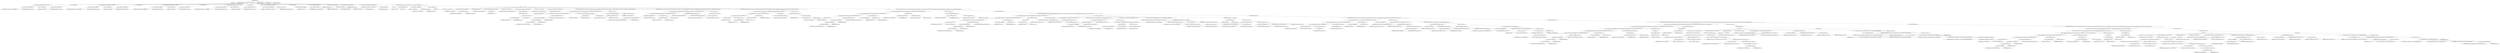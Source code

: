 digraph "&lt;init&gt;" {  
"222" [label = <(METHOD,&lt;init&gt;)<SUB>163</SUB>> ]
"8" [label = <(PARAM,this)<SUB>163</SUB>> ]
"223" [label = <(PARAM,final Class bean)<SUB>163</SUB>> ]
"224" [label = <(BLOCK,&lt;empty&gt;,&lt;empty&gt;)<SUB>163</SUB>> ]
"225" [label = <(&lt;operator&gt;.assignment,Hashtable attributeTypes = new Hashtable())<SUB>83</SUB>> ]
"226" [label = <(&lt;operator&gt;.fieldAccess,this.attributeTypes)<SUB>83</SUB>> ]
"227" [label = <(IDENTIFIER,this,Hashtable attributeTypes = new Hashtable())<SUB>83</SUB>> ]
"228" [label = <(FIELD_IDENTIFIER,attributeTypes,attributeTypes)<SUB>83</SUB>> ]
"229" [label = <(&lt;operator&gt;.alloc,new Hashtable())<SUB>83</SUB>> ]
"230" [label = <(&lt;init&gt;,new Hashtable())<SUB>83</SUB>> ]
"231" [label = <(&lt;operator&gt;.fieldAccess,this.attributeTypes)<SUB>83</SUB>> ]
"232" [label = <(IDENTIFIER,this,new Hashtable())<SUB>83</SUB>> ]
"233" [label = <(FIELD_IDENTIFIER,attributeTypes,attributeTypes)<SUB>83</SUB>> ]
"234" [label = <(&lt;operator&gt;.assignment,Hashtable attributeSetters = new Hashtable())<SUB>89</SUB>> ]
"235" [label = <(&lt;operator&gt;.fieldAccess,this.attributeSetters)<SUB>89</SUB>> ]
"236" [label = <(IDENTIFIER,this,Hashtable attributeSetters = new Hashtable())<SUB>89</SUB>> ]
"237" [label = <(FIELD_IDENTIFIER,attributeSetters,attributeSetters)<SUB>89</SUB>> ]
"238" [label = <(&lt;operator&gt;.alloc,new Hashtable())<SUB>89</SUB>> ]
"239" [label = <(&lt;init&gt;,new Hashtable())<SUB>89</SUB>> ]
"240" [label = <(&lt;operator&gt;.fieldAccess,this.attributeSetters)<SUB>89</SUB>> ]
"241" [label = <(IDENTIFIER,this,new Hashtable())<SUB>89</SUB>> ]
"242" [label = <(FIELD_IDENTIFIER,attributeSetters,attributeSetters)<SUB>89</SUB>> ]
"243" [label = <(&lt;operator&gt;.assignment,Hashtable nestedTypes = new Hashtable())<SUB>95</SUB>> ]
"244" [label = <(&lt;operator&gt;.fieldAccess,this.nestedTypes)<SUB>95</SUB>> ]
"245" [label = <(IDENTIFIER,this,Hashtable nestedTypes = new Hashtable())<SUB>95</SUB>> ]
"246" [label = <(FIELD_IDENTIFIER,nestedTypes,nestedTypes)<SUB>95</SUB>> ]
"247" [label = <(&lt;operator&gt;.alloc,new Hashtable())<SUB>95</SUB>> ]
"248" [label = <(&lt;init&gt;,new Hashtable())<SUB>95</SUB>> ]
"249" [label = <(&lt;operator&gt;.fieldAccess,this.nestedTypes)<SUB>95</SUB>> ]
"250" [label = <(IDENTIFIER,this,new Hashtable())<SUB>95</SUB>> ]
"251" [label = <(FIELD_IDENTIFIER,nestedTypes,nestedTypes)<SUB>95</SUB>> ]
"252" [label = <(&lt;operator&gt;.assignment,Hashtable nestedCreators = new Hashtable())<SUB>101</SUB>> ]
"253" [label = <(&lt;operator&gt;.fieldAccess,this.nestedCreators)<SUB>101</SUB>> ]
"254" [label = <(IDENTIFIER,this,Hashtable nestedCreators = new Hashtable())<SUB>101</SUB>> ]
"255" [label = <(FIELD_IDENTIFIER,nestedCreators,nestedCreators)<SUB>101</SUB>> ]
"256" [label = <(&lt;operator&gt;.alloc,new Hashtable())<SUB>101</SUB>> ]
"257" [label = <(&lt;init&gt;,new Hashtable())<SUB>101</SUB>> ]
"258" [label = <(&lt;operator&gt;.fieldAccess,this.nestedCreators)<SUB>101</SUB>> ]
"259" [label = <(IDENTIFIER,this,new Hashtable())<SUB>101</SUB>> ]
"260" [label = <(FIELD_IDENTIFIER,nestedCreators,nestedCreators)<SUB>101</SUB>> ]
"261" [label = <(&lt;operator&gt;.assignment,List addTypeMethods = new ArrayList())<SUB>106</SUB>> ]
"262" [label = <(&lt;operator&gt;.fieldAccess,this.addTypeMethods)<SUB>106</SUB>> ]
"263" [label = <(IDENTIFIER,this,List addTypeMethods = new ArrayList())<SUB>106</SUB>> ]
"264" [label = <(FIELD_IDENTIFIER,addTypeMethods,addTypeMethods)<SUB>106</SUB>> ]
"265" [label = <(&lt;operator&gt;.alloc,new ArrayList())<SUB>106</SUB>> ]
"266" [label = <(&lt;init&gt;,new ArrayList())<SUB>106</SUB>> ]
"267" [label = <(&lt;operator&gt;.fieldAccess,this.addTypeMethods)<SUB>106</SUB>> ]
"268" [label = <(IDENTIFIER,this,new ArrayList())<SUB>106</SUB>> ]
"269" [label = <(FIELD_IDENTIFIER,addTypeMethods,addTypeMethods)<SUB>106</SUB>> ]
"270" [label = <(&lt;operator&gt;.assignment,Method addText = null)<SUB>111</SUB>> ]
"271" [label = <(&lt;operator&gt;.fieldAccess,this.addText)<SUB>111</SUB>> ]
"272" [label = <(IDENTIFIER,this,Method addText = null)<SUB>111</SUB>> ]
"273" [label = <(FIELD_IDENTIFIER,addText,addText)<SUB>111</SUB>> ]
"274" [label = <(LITERAL,null,Method addText = null)<SUB>111</SUB>> ]
"275" [label = <(&lt;operator&gt;.assignment,this.bean = bean)<SUB>164</SUB>> ]
"276" [label = <(&lt;operator&gt;.fieldAccess,this.bean)<SUB>164</SUB>> ]
"7" [label = <(IDENTIFIER,this,this.bean = bean)<SUB>164</SUB>> ]
"277" [label = <(FIELD_IDENTIFIER,bean,bean)<SUB>164</SUB>> ]
"278" [label = <(IDENTIFIER,bean,this.bean = bean)<SUB>164</SUB>> ]
"279" [label = <(LOCAL,Method[] methods: java.lang.reflect.Method[])> ]
"280" [label = <(&lt;operator&gt;.assignment,Method[] methods = bean.getMethods())<SUB>165</SUB>> ]
"281" [label = <(IDENTIFIER,methods,Method[] methods = bean.getMethods())<SUB>165</SUB>> ]
"282" [label = <(getMethods,bean.getMethods())<SUB>165</SUB>> ]
"283" [label = <(IDENTIFIER,bean,bean.getMethods())<SUB>165</SUB>> ]
"284" [label = <(CONTROL_STRUCTURE,for (int i = 0; Some(i &lt; methods.length); i++),for (int i = 0; Some(i &lt; methods.length); i++))<SUB>166</SUB>> ]
"285" [label = <(LOCAL,int i: int)> ]
"286" [label = <(&lt;operator&gt;.assignment,int i = 0)<SUB>166</SUB>> ]
"287" [label = <(IDENTIFIER,i,int i = 0)<SUB>166</SUB>> ]
"288" [label = <(LITERAL,0,int i = 0)<SUB>166</SUB>> ]
"289" [label = <(&lt;operator&gt;.lessThan,i &lt; methods.length)<SUB>166</SUB>> ]
"290" [label = <(IDENTIFIER,i,i &lt; methods.length)<SUB>166</SUB>> ]
"291" [label = <(&lt;operator&gt;.fieldAccess,methods.length)<SUB>166</SUB>> ]
"292" [label = <(IDENTIFIER,methods,i &lt; methods.length)<SUB>166</SUB>> ]
"293" [label = <(FIELD_IDENTIFIER,length,length)<SUB>166</SUB>> ]
"294" [label = <(&lt;operator&gt;.postIncrement,i++)<SUB>166</SUB>> ]
"295" [label = <(IDENTIFIER,i,i++)<SUB>166</SUB>> ]
"296" [label = <(BLOCK,&lt;empty&gt;,&lt;empty&gt;)<SUB>166</SUB>> ]
"297" [label = <(LOCAL,Method m: java.lang.reflect.Method)> ]
"298" [label = <(&lt;operator&gt;.assignment,Method m = methods[i])<SUB>167</SUB>> ]
"299" [label = <(IDENTIFIER,m,Method m = methods[i])<SUB>167</SUB>> ]
"300" [label = <(&lt;operator&gt;.indexAccess,methods[i])<SUB>167</SUB>> ]
"301" [label = <(IDENTIFIER,methods,Method m = methods[i])<SUB>167</SUB>> ]
"302" [label = <(IDENTIFIER,i,Method m = methods[i])<SUB>167</SUB>> ]
"303" [label = <(LOCAL,String name: java.lang.String)> ]
"304" [label = <(&lt;operator&gt;.assignment,String name = m.getName())<SUB>168</SUB>> ]
"305" [label = <(IDENTIFIER,name,String name = m.getName())<SUB>168</SUB>> ]
"306" [label = <(getName,m.getName())<SUB>168</SUB>> ]
"307" [label = <(IDENTIFIER,m,m.getName())<SUB>168</SUB>> ]
"308" [label = <(LOCAL,Class returnType: java.lang.Class)> ]
"309" [label = <(&lt;operator&gt;.assignment,Class returnType = m.getReturnType())<SUB>169</SUB>> ]
"310" [label = <(IDENTIFIER,returnType,Class returnType = m.getReturnType())<SUB>169</SUB>> ]
"311" [label = <(getReturnType,m.getReturnType())<SUB>169</SUB>> ]
"312" [label = <(IDENTIFIER,m,m.getReturnType())<SUB>169</SUB>> ]
"313" [label = <(LOCAL,Class[] args: java.lang.Class[])> ]
"314" [label = <(&lt;operator&gt;.assignment,Class[] args = m.getParameterTypes())<SUB>170</SUB>> ]
"315" [label = <(IDENTIFIER,args,Class[] args = m.getParameterTypes())<SUB>170</SUB>> ]
"316" [label = <(getParameterTypes,m.getParameterTypes())<SUB>170</SUB>> ]
"317" [label = <(IDENTIFIER,m,m.getParameterTypes())<SUB>170</SUB>> ]
"318" [label = <(CONTROL_STRUCTURE,if (args.length == 1 &amp;&amp; java.lang.Void.TYPE.equals(returnType) &amp;&amp; (&quot;add&quot;.equals(name) || &quot;addConfigured&quot;.equals(name))),if (args.length == 1 &amp;&amp; java.lang.Void.TYPE.equals(returnType) &amp;&amp; (&quot;add&quot;.equals(name) || &quot;addConfigured&quot;.equals(name))))<SUB>173</SUB>> ]
"319" [label = <(&lt;operator&gt;.logicalAnd,args.length == 1 &amp;&amp; java.lang.Void.TYPE.equals(returnType) &amp;&amp; (&quot;add&quot;.equals(name) || &quot;addConfigured&quot;.equals(name)))<SUB>173</SUB>> ]
"320" [label = <(&lt;operator&gt;.logicalAnd,args.length == 1 &amp;&amp; java.lang.Void.TYPE.equals(returnType))<SUB>173</SUB>> ]
"321" [label = <(&lt;operator&gt;.equals,args.length == 1)<SUB>173</SUB>> ]
"322" [label = <(&lt;operator&gt;.fieldAccess,args.length)<SUB>173</SUB>> ]
"323" [label = <(IDENTIFIER,args,args.length == 1)<SUB>173</SUB>> ]
"324" [label = <(FIELD_IDENTIFIER,length,length)<SUB>173</SUB>> ]
"325" [label = <(LITERAL,1,args.length == 1)<SUB>173</SUB>> ]
"326" [label = <(equals,java.lang.Void.TYPE.equals(returnType))<SUB>173</SUB>> ]
"327" [label = <(&lt;operator&gt;.fieldAccess,java.lang.Void.TYPE)<SUB>173</SUB>> ]
"328" [label = <(&lt;operator&gt;.fieldAccess,java.lang.Void)<SUB>173</SUB>> ]
"329" [label = <(&lt;operator&gt;.fieldAccess,java.lang)<SUB>173</SUB>> ]
"330" [label = <(IDENTIFIER,java,java.lang.Void.TYPE.equals(returnType))<SUB>173</SUB>> ]
"331" [label = <(FIELD_IDENTIFIER,lang,lang)<SUB>173</SUB>> ]
"332" [label = <(FIELD_IDENTIFIER,Void,Void)<SUB>173</SUB>> ]
"333" [label = <(FIELD_IDENTIFIER,TYPE,TYPE)<SUB>173</SUB>> ]
"334" [label = <(IDENTIFIER,returnType,java.lang.Void.TYPE.equals(returnType))<SUB>173</SUB>> ]
"335" [label = <(&lt;operator&gt;.logicalOr,&quot;add&quot;.equals(name) || &quot;addConfigured&quot;.equals(name))<SUB>174</SUB>> ]
"336" [label = <(equals,this.equals(name))<SUB>174</SUB>> ]
"337" [label = <(LITERAL,&quot;add&quot;,this.equals(name))<SUB>174</SUB>> ]
"338" [label = <(IDENTIFIER,name,this.equals(name))<SUB>174</SUB>> ]
"339" [label = <(equals,this.equals(name))<SUB>174</SUB>> ]
"340" [label = <(LITERAL,&quot;addConfigured&quot;,this.equals(name))<SUB>174</SUB>> ]
"341" [label = <(IDENTIFIER,name,this.equals(name))<SUB>174</SUB>> ]
"342" [label = <(BLOCK,&lt;empty&gt;,&lt;empty&gt;)<SUB>174</SUB>> ]
"343" [label = <(insertAddTypeMethod,this.insertAddTypeMethod(m))<SUB>175</SUB>> ]
"9" [label = <(IDENTIFIER,this,this.insertAddTypeMethod(m))<SUB>175</SUB>> ]
"344" [label = <(IDENTIFIER,m,this.insertAddTypeMethod(m))<SUB>175</SUB>> ]
"345" [label = <(CONTROL_STRUCTURE,continue;,continue;)<SUB>176</SUB>> ]
"346" [label = <(CONTROL_STRUCTURE,if (org.apache.tools.ant.ProjectComponent.class.isAssignableFrom(bean) &amp;&amp; args.length == 1 &amp;&amp; isHiddenSetMethod(name, args[0])),if (org.apache.tools.ant.ProjectComponent.class.isAssignableFrom(bean) &amp;&amp; args.length == 1 &amp;&amp; isHiddenSetMethod(name, args[0])))<SUB>179</SUB>> ]
"347" [label = <(&lt;operator&gt;.logicalAnd,org.apache.tools.ant.ProjectComponent.class.isAssignableFrom(bean) &amp;&amp; args.length == 1 &amp;&amp; isHiddenSetMethod(name, args[0]))<SUB>179</SUB>> ]
"348" [label = <(&lt;operator&gt;.logicalAnd,org.apache.tools.ant.ProjectComponent.class.isAssignableFrom(bean) &amp;&amp; args.length == 1)<SUB>179</SUB>> ]
"349" [label = <(isAssignableFrom,isAssignableFrom(bean))<SUB>179</SUB>> ]
"350" [label = <(&lt;operator&gt;.fieldAccess,org.apache.tools.ant.ProjectComponent.class)<SUB>179</SUB>> ]
"351" [label = <(IDENTIFIER,org.apache.tools.ant.ProjectComponent,isAssignableFrom(bean))<SUB>179</SUB>> ]
"352" [label = <(FIELD_IDENTIFIER,class,class)<SUB>179</SUB>> ]
"353" [label = <(IDENTIFIER,bean,isAssignableFrom(bean))<SUB>180</SUB>> ]
"354" [label = <(&lt;operator&gt;.equals,args.length == 1)<SUB>181</SUB>> ]
"355" [label = <(&lt;operator&gt;.fieldAccess,args.length)<SUB>181</SUB>> ]
"356" [label = <(IDENTIFIER,args,args.length == 1)<SUB>181</SUB>> ]
"357" [label = <(FIELD_IDENTIFIER,length,length)<SUB>181</SUB>> ]
"358" [label = <(LITERAL,1,args.length == 1)<SUB>181</SUB>> ]
"359" [label = <(isHiddenSetMethod,this.isHiddenSetMethod(name, args[0]))<SUB>181</SUB>> ]
"10" [label = <(IDENTIFIER,this,this.isHiddenSetMethod(name, args[0]))<SUB>181</SUB>> ]
"360" [label = <(IDENTIFIER,name,this.isHiddenSetMethod(name, args[0]))<SUB>181</SUB>> ]
"361" [label = <(&lt;operator&gt;.indexAccess,args[0])<SUB>181</SUB>> ]
"362" [label = <(IDENTIFIER,args,this.isHiddenSetMethod(name, args[0]))<SUB>181</SUB>> ]
"363" [label = <(LITERAL,0,this.isHiddenSetMethod(name, args[0]))<SUB>181</SUB>> ]
"364" [label = <(BLOCK,&lt;empty&gt;,&lt;empty&gt;)<SUB>181</SUB>> ]
"365" [label = <(CONTROL_STRUCTURE,continue;,continue;)<SUB>182</SUB>> ]
"366" [label = <(CONTROL_STRUCTURE,if (isContainer() &amp;&amp; args.length == 1 &amp;&amp; &quot;addTask&quot;.equals(name) &amp;&amp; org.apache.tools.ant.Task.class.equals(args[0])),if (isContainer() &amp;&amp; args.length == 1 &amp;&amp; &quot;addTask&quot;.equals(name) &amp;&amp; org.apache.tools.ant.Task.class.equals(args[0])))<SUB>185</SUB>> ]
"367" [label = <(&lt;operator&gt;.logicalAnd,isContainer() &amp;&amp; args.length == 1 &amp;&amp; &quot;addTask&quot;.equals(name) &amp;&amp; org.apache.tools.ant.Task.class.equals(args[0]))<SUB>185</SUB>> ]
"368" [label = <(&lt;operator&gt;.logicalAnd,isContainer() &amp;&amp; args.length == 1 &amp;&amp; &quot;addTask&quot;.equals(name))<SUB>185</SUB>> ]
"369" [label = <(&lt;operator&gt;.logicalAnd,isContainer() &amp;&amp; args.length == 1)<SUB>185</SUB>> ]
"370" [label = <(isContainer,this.isContainer())<SUB>185</SUB>> ]
"11" [label = <(IDENTIFIER,this,this.isContainer())<SUB>185</SUB>> ]
"371" [label = <(&lt;operator&gt;.equals,args.length == 1)<SUB>185</SUB>> ]
"372" [label = <(&lt;operator&gt;.fieldAccess,args.length)<SUB>185</SUB>> ]
"373" [label = <(IDENTIFIER,args,args.length == 1)<SUB>185</SUB>> ]
"374" [label = <(FIELD_IDENTIFIER,length,length)<SUB>185</SUB>> ]
"375" [label = <(LITERAL,1,args.length == 1)<SUB>185</SUB>> ]
"376" [label = <(equals,this.equals(name))<SUB>185</SUB>> ]
"377" [label = <(LITERAL,&quot;addTask&quot;,this.equals(name))<SUB>185</SUB>> ]
"378" [label = <(IDENTIFIER,name,this.equals(name))<SUB>185</SUB>> ]
"379" [label = <(equals,equals(args[0]))<SUB>186</SUB>> ]
"380" [label = <(&lt;operator&gt;.fieldAccess,org.apache.tools.ant.Task.class)<SUB>186</SUB>> ]
"381" [label = <(IDENTIFIER,org.apache.tools.ant.Task,equals(args[0]))<SUB>186</SUB>> ]
"382" [label = <(FIELD_IDENTIFIER,class,class)<SUB>186</SUB>> ]
"383" [label = <(&lt;operator&gt;.indexAccess,args[0])<SUB>186</SUB>> ]
"384" [label = <(IDENTIFIER,args,equals(args[0]))<SUB>186</SUB>> ]
"385" [label = <(LITERAL,0,equals(args[0]))<SUB>186</SUB>> ]
"386" [label = <(BLOCK,&lt;empty&gt;,&lt;empty&gt;)<SUB>186</SUB>> ]
"387" [label = <(CONTROL_STRUCTURE,continue;,continue;)<SUB>187</SUB>> ]
"388" [label = <(CONTROL_STRUCTURE,if (&quot;addText&quot;.equals(name) &amp;&amp; java.lang.Void.TYPE.equals(returnType) &amp;&amp; args.length == 1 &amp;&amp; java.lang.String.class.equals(args[0])),if (&quot;addText&quot;.equals(name) &amp;&amp; java.lang.Void.TYPE.equals(returnType) &amp;&amp; args.length == 1 &amp;&amp; java.lang.String.class.equals(args[0])))<SUB>189</SUB>> ]
"389" [label = <(&lt;operator&gt;.logicalAnd,&quot;addText&quot;.equals(name) &amp;&amp; java.lang.Void.TYPE.equals(returnType) &amp;&amp; args.length == 1 &amp;&amp; java.lang.String.class.equals(args[0]))<SUB>189</SUB>> ]
"390" [label = <(&lt;operator&gt;.logicalAnd,&quot;addText&quot;.equals(name) &amp;&amp; java.lang.Void.TYPE.equals(returnType) &amp;&amp; args.length == 1)<SUB>189</SUB>> ]
"391" [label = <(&lt;operator&gt;.logicalAnd,&quot;addText&quot;.equals(name) &amp;&amp; java.lang.Void.TYPE.equals(returnType))<SUB>189</SUB>> ]
"392" [label = <(equals,this.equals(name))<SUB>189</SUB>> ]
"393" [label = <(LITERAL,&quot;addText&quot;,this.equals(name))<SUB>189</SUB>> ]
"394" [label = <(IDENTIFIER,name,this.equals(name))<SUB>189</SUB>> ]
"395" [label = <(equals,java.lang.Void.TYPE.equals(returnType))<SUB>189</SUB>> ]
"396" [label = <(&lt;operator&gt;.fieldAccess,java.lang.Void.TYPE)<SUB>189</SUB>> ]
"397" [label = <(&lt;operator&gt;.fieldAccess,java.lang.Void)<SUB>189</SUB>> ]
"398" [label = <(&lt;operator&gt;.fieldAccess,java.lang)<SUB>189</SUB>> ]
"399" [label = <(IDENTIFIER,java,java.lang.Void.TYPE.equals(returnType))<SUB>189</SUB>> ]
"400" [label = <(FIELD_IDENTIFIER,lang,lang)<SUB>189</SUB>> ]
"401" [label = <(FIELD_IDENTIFIER,Void,Void)<SUB>189</SUB>> ]
"402" [label = <(FIELD_IDENTIFIER,TYPE,TYPE)<SUB>189</SUB>> ]
"403" [label = <(IDENTIFIER,returnType,java.lang.Void.TYPE.equals(returnType))<SUB>189</SUB>> ]
"404" [label = <(&lt;operator&gt;.equals,args.length == 1)<SUB>190</SUB>> ]
"405" [label = <(&lt;operator&gt;.fieldAccess,args.length)<SUB>190</SUB>> ]
"406" [label = <(IDENTIFIER,args,args.length == 1)<SUB>190</SUB>> ]
"407" [label = <(FIELD_IDENTIFIER,length,length)<SUB>190</SUB>> ]
"408" [label = <(LITERAL,1,args.length == 1)<SUB>190</SUB>> ]
"409" [label = <(equals,this.equals(args[0]))<SUB>190</SUB>> ]
"410" [label = <(&lt;operator&gt;.fieldAccess,java.lang.String.class)<SUB>190</SUB>> ]
"411" [label = <(IDENTIFIER,java.lang.String,this.equals(args[0]))<SUB>190</SUB>> ]
"412" [label = <(FIELD_IDENTIFIER,class,class)<SUB>190</SUB>> ]
"413" [label = <(&lt;operator&gt;.indexAccess,args[0])<SUB>190</SUB>> ]
"414" [label = <(IDENTIFIER,args,this.equals(args[0]))<SUB>190</SUB>> ]
"415" [label = <(LITERAL,0,this.equals(args[0]))<SUB>190</SUB>> ]
"416" [label = <(BLOCK,&lt;empty&gt;,&lt;empty&gt;)<SUB>190</SUB>> ]
"417" [label = <(&lt;operator&gt;.assignment,this.addText = methods[i])<SUB>192</SUB>> ]
"418" [label = <(&lt;operator&gt;.fieldAccess,this.addText)<SUB>192</SUB>> ]
"419" [label = <(IDENTIFIER,this,this.addText = methods[i])<SUB>192</SUB>> ]
"420" [label = <(FIELD_IDENTIFIER,addText,addText)<SUB>192</SUB>> ]
"421" [label = <(&lt;operator&gt;.indexAccess,methods[i])<SUB>192</SUB>> ]
"422" [label = <(IDENTIFIER,methods,this.addText = methods[i])<SUB>192</SUB>> ]
"423" [label = <(IDENTIFIER,i,this.addText = methods[i])<SUB>192</SUB>> ]
"424" [label = <(CONTROL_STRUCTURE,else,else)<SUB>193</SUB>> ]
"425" [label = <(CONTROL_STRUCTURE,if (name.startsWith(&quot;set&quot;) &amp;&amp; java.lang.Void.TYPE.equals(returnType) &amp;&amp; args.length == 1 &amp;&amp; !args[0].isArray()),if (name.startsWith(&quot;set&quot;) &amp;&amp; java.lang.Void.TYPE.equals(returnType) &amp;&amp; args.length == 1 &amp;&amp; !args[0].isArray()))<SUB>193</SUB>> ]
"426" [label = <(&lt;operator&gt;.logicalAnd,name.startsWith(&quot;set&quot;) &amp;&amp; java.lang.Void.TYPE.equals(returnType) &amp;&amp; args.length == 1 &amp;&amp; !args[0].isArray())<SUB>193</SUB>> ]
"427" [label = <(&lt;operator&gt;.logicalAnd,name.startsWith(&quot;set&quot;) &amp;&amp; java.lang.Void.TYPE.equals(returnType) &amp;&amp; args.length == 1)<SUB>193</SUB>> ]
"428" [label = <(&lt;operator&gt;.logicalAnd,name.startsWith(&quot;set&quot;) &amp;&amp; java.lang.Void.TYPE.equals(returnType))<SUB>193</SUB>> ]
"429" [label = <(startsWith,name.startsWith(&quot;set&quot;))<SUB>193</SUB>> ]
"430" [label = <(IDENTIFIER,name,name.startsWith(&quot;set&quot;))<SUB>193</SUB>> ]
"431" [label = <(LITERAL,&quot;set&quot;,name.startsWith(&quot;set&quot;))<SUB>193</SUB>> ]
"432" [label = <(equals,java.lang.Void.TYPE.equals(returnType))<SUB>194</SUB>> ]
"433" [label = <(&lt;operator&gt;.fieldAccess,java.lang.Void.TYPE)<SUB>194</SUB>> ]
"434" [label = <(&lt;operator&gt;.fieldAccess,java.lang.Void)<SUB>194</SUB>> ]
"435" [label = <(&lt;operator&gt;.fieldAccess,java.lang)<SUB>194</SUB>> ]
"436" [label = <(IDENTIFIER,java,java.lang.Void.TYPE.equals(returnType))<SUB>194</SUB>> ]
"437" [label = <(FIELD_IDENTIFIER,lang,lang)<SUB>194</SUB>> ]
"438" [label = <(FIELD_IDENTIFIER,Void,Void)<SUB>194</SUB>> ]
"439" [label = <(FIELD_IDENTIFIER,TYPE,TYPE)<SUB>194</SUB>> ]
"440" [label = <(IDENTIFIER,returnType,java.lang.Void.TYPE.equals(returnType))<SUB>194</SUB>> ]
"441" [label = <(&lt;operator&gt;.equals,args.length == 1)<SUB>195</SUB>> ]
"442" [label = <(&lt;operator&gt;.fieldAccess,args.length)<SUB>195</SUB>> ]
"443" [label = <(IDENTIFIER,args,args.length == 1)<SUB>195</SUB>> ]
"444" [label = <(FIELD_IDENTIFIER,length,length)<SUB>195</SUB>> ]
"445" [label = <(LITERAL,1,args.length == 1)<SUB>195</SUB>> ]
"446" [label = <(&lt;operator&gt;.logicalNot,!args[0].isArray())<SUB>195</SUB>> ]
"447" [label = <(isArray,this.isArray())<SUB>195</SUB>> ]
"448" [label = <(&lt;operator&gt;.indexAccess,args[0])<SUB>195</SUB>> ]
"449" [label = <(IDENTIFIER,args,this.isArray())<SUB>195</SUB>> ]
"450" [label = <(LITERAL,0,this.isArray())<SUB>195</SUB>> ]
"451" [label = <(BLOCK,&lt;empty&gt;,&lt;empty&gt;)<SUB>195</SUB>> ]
"452" [label = <(LOCAL,String propName: java.lang.String)> ]
"453" [label = <(&lt;operator&gt;.assignment,String propName = this.getPropertyName(name, &quot;set&quot;))<SUB>196</SUB>> ]
"454" [label = <(IDENTIFIER,propName,String propName = this.getPropertyName(name, &quot;set&quot;))<SUB>196</SUB>> ]
"455" [label = <(getPropertyName,this.getPropertyName(name, &quot;set&quot;))<SUB>196</SUB>> ]
"12" [label = <(IDENTIFIER,this,this.getPropertyName(name, &quot;set&quot;))<SUB>196</SUB>> ]
"456" [label = <(IDENTIFIER,name,this.getPropertyName(name, &quot;set&quot;))<SUB>196</SUB>> ]
"457" [label = <(LITERAL,&quot;set&quot;,this.getPropertyName(name, &quot;set&quot;))<SUB>196</SUB>> ]
"458" [label = <(CONTROL_STRUCTURE,if (attributeSetters.get(propName) != null),if (attributeSetters.get(propName) != null))<SUB>197</SUB>> ]
"459" [label = <(&lt;operator&gt;.notEquals,attributeSetters.get(propName) != null)<SUB>197</SUB>> ]
"460" [label = <(get,attributeSetters.get(propName))<SUB>197</SUB>> ]
"461" [label = <(&lt;operator&gt;.fieldAccess,this.attributeSetters)<SUB>197</SUB>> ]
"462" [label = <(IDENTIFIER,this,attributeSetters.get(propName))<SUB>197</SUB>> ]
"463" [label = <(FIELD_IDENTIFIER,attributeSetters,attributeSetters)<SUB>197</SUB>> ]
"464" [label = <(IDENTIFIER,propName,attributeSetters.get(propName))<SUB>197</SUB>> ]
"465" [label = <(LITERAL,null,attributeSetters.get(propName) != null)<SUB>197</SUB>> ]
"466" [label = <(BLOCK,&lt;empty&gt;,&lt;empty&gt;)<SUB>197</SUB>> ]
"467" [label = <(CONTROL_STRUCTURE,if (java.lang.String.class.equals(args[0])),if (java.lang.String.class.equals(args[0])))<SUB>198</SUB>> ]
"468" [label = <(equals,this.equals(args[0]))<SUB>198</SUB>> ]
"469" [label = <(&lt;operator&gt;.fieldAccess,java.lang.String.class)<SUB>198</SUB>> ]
"470" [label = <(IDENTIFIER,java.lang.String,this.equals(args[0]))<SUB>198</SUB>> ]
"471" [label = <(FIELD_IDENTIFIER,class,class)<SUB>198</SUB>> ]
"472" [label = <(&lt;operator&gt;.indexAccess,args[0])<SUB>198</SUB>> ]
"473" [label = <(IDENTIFIER,args,this.equals(args[0]))<SUB>198</SUB>> ]
"474" [label = <(LITERAL,0,this.equals(args[0]))<SUB>198</SUB>> ]
"475" [label = <(BLOCK,&lt;empty&gt;,&lt;empty&gt;)<SUB>198</SUB>> ]
"476" [label = <(CONTROL_STRUCTURE,continue;,continue;)<SUB>205</SUB>> ]
"477" [label = <(LOCAL,AttributeSetter as: org.apache.tools.ant.IntrospectionHelper$AttributeSetter)> ]
"478" [label = <(&lt;operator&gt;.assignment,IntrospectionHelper$AttributeSetter as = this.createAttributeSetter(m, args[0], propName))<SUB>219</SUB>> ]
"479" [label = <(IDENTIFIER,as,IntrospectionHelper$AttributeSetter as = this.createAttributeSetter(m, args[0], propName))<SUB>219</SUB>> ]
"480" [label = <(createAttributeSetter,this.createAttributeSetter(m, args[0], propName))<SUB>219</SUB>> ]
"13" [label = <(IDENTIFIER,this,this.createAttributeSetter(m, args[0], propName))<SUB>219</SUB>> ]
"481" [label = <(IDENTIFIER,m,this.createAttributeSetter(m, args[0], propName))<SUB>219</SUB>> ]
"482" [label = <(&lt;operator&gt;.indexAccess,args[0])<SUB>219</SUB>> ]
"483" [label = <(IDENTIFIER,args,this.createAttributeSetter(m, args[0], propName))<SUB>219</SUB>> ]
"484" [label = <(LITERAL,0,this.createAttributeSetter(m, args[0], propName))<SUB>219</SUB>> ]
"485" [label = <(IDENTIFIER,propName,this.createAttributeSetter(m, args[0], propName))<SUB>219</SUB>> ]
"486" [label = <(CONTROL_STRUCTURE,if (as != null),if (as != null))<SUB>220</SUB>> ]
"487" [label = <(&lt;operator&gt;.notEquals,as != null)<SUB>220</SUB>> ]
"488" [label = <(IDENTIFIER,as,as != null)<SUB>220</SUB>> ]
"489" [label = <(LITERAL,null,as != null)<SUB>220</SUB>> ]
"490" [label = <(BLOCK,&lt;empty&gt;,&lt;empty&gt;)<SUB>220</SUB>> ]
"491" [label = <(put,attributeTypes.put(propName, args[0]))<SUB>221</SUB>> ]
"492" [label = <(&lt;operator&gt;.fieldAccess,this.attributeTypes)<SUB>221</SUB>> ]
"493" [label = <(IDENTIFIER,this,attributeTypes.put(propName, args[0]))<SUB>221</SUB>> ]
"494" [label = <(FIELD_IDENTIFIER,attributeTypes,attributeTypes)<SUB>221</SUB>> ]
"495" [label = <(IDENTIFIER,propName,attributeTypes.put(propName, args[0]))<SUB>221</SUB>> ]
"496" [label = <(&lt;operator&gt;.indexAccess,args[0])<SUB>221</SUB>> ]
"497" [label = <(IDENTIFIER,args,attributeTypes.put(propName, args[0]))<SUB>221</SUB>> ]
"498" [label = <(LITERAL,0,attributeTypes.put(propName, args[0]))<SUB>221</SUB>> ]
"499" [label = <(put,attributeSetters.put(propName, as))<SUB>222</SUB>> ]
"500" [label = <(&lt;operator&gt;.fieldAccess,this.attributeSetters)<SUB>222</SUB>> ]
"501" [label = <(IDENTIFIER,this,attributeSetters.put(propName, as))<SUB>222</SUB>> ]
"502" [label = <(FIELD_IDENTIFIER,attributeSetters,attributeSetters)<SUB>222</SUB>> ]
"503" [label = <(IDENTIFIER,propName,attributeSetters.put(propName, as))<SUB>222</SUB>> ]
"504" [label = <(IDENTIFIER,as,attributeSetters.put(propName, as))<SUB>222</SUB>> ]
"505" [label = <(CONTROL_STRUCTURE,else,else)<SUB>224</SUB>> ]
"506" [label = <(CONTROL_STRUCTURE,if (name.startsWith(&quot;create&quot;) &amp;&amp; !returnType.isArray() &amp;&amp; !returnType.isPrimitive() &amp;&amp; args.length == 0),if (name.startsWith(&quot;create&quot;) &amp;&amp; !returnType.isArray() &amp;&amp; !returnType.isPrimitive() &amp;&amp; args.length == 0))<SUB>224</SUB>> ]
"507" [label = <(&lt;operator&gt;.logicalAnd,name.startsWith(&quot;create&quot;) &amp;&amp; !returnType.isArray() &amp;&amp; !returnType.isPrimitive() &amp;&amp; args.length == 0)<SUB>224</SUB>> ]
"508" [label = <(&lt;operator&gt;.logicalAnd,name.startsWith(&quot;create&quot;) &amp;&amp; !returnType.isArray() &amp;&amp; !returnType.isPrimitive())<SUB>224</SUB>> ]
"509" [label = <(&lt;operator&gt;.logicalAnd,name.startsWith(&quot;create&quot;) &amp;&amp; !returnType.isArray())<SUB>224</SUB>> ]
"510" [label = <(startsWith,name.startsWith(&quot;create&quot;))<SUB>224</SUB>> ]
"511" [label = <(IDENTIFIER,name,name.startsWith(&quot;create&quot;))<SUB>224</SUB>> ]
"512" [label = <(LITERAL,&quot;create&quot;,name.startsWith(&quot;create&quot;))<SUB>224</SUB>> ]
"513" [label = <(&lt;operator&gt;.logicalNot,!returnType.isArray())<SUB>224</SUB>> ]
"514" [label = <(isArray,returnType.isArray())<SUB>224</SUB>> ]
"515" [label = <(IDENTIFIER,returnType,returnType.isArray())<SUB>224</SUB>> ]
"516" [label = <(&lt;operator&gt;.logicalNot,!returnType.isPrimitive())<SUB>225</SUB>> ]
"517" [label = <(isPrimitive,returnType.isPrimitive())<SUB>225</SUB>> ]
"518" [label = <(IDENTIFIER,returnType,returnType.isPrimitive())<SUB>225</SUB>> ]
"519" [label = <(&lt;operator&gt;.equals,args.length == 0)<SUB>225</SUB>> ]
"520" [label = <(&lt;operator&gt;.fieldAccess,args.length)<SUB>225</SUB>> ]
"521" [label = <(IDENTIFIER,args,args.length == 0)<SUB>225</SUB>> ]
"522" [label = <(FIELD_IDENTIFIER,length,length)<SUB>225</SUB>> ]
"523" [label = <(LITERAL,0,args.length == 0)<SUB>225</SUB>> ]
"524" [label = <(BLOCK,&lt;empty&gt;,&lt;empty&gt;)<SUB>225</SUB>> ]
"525" [label = <(LOCAL,String propName: java.lang.String)> ]
"526" [label = <(&lt;operator&gt;.assignment,String propName = this.getPropertyName(name, &quot;create&quot;))<SUB>227</SUB>> ]
"527" [label = <(IDENTIFIER,propName,String propName = this.getPropertyName(name, &quot;create&quot;))<SUB>227</SUB>> ]
"528" [label = <(getPropertyName,this.getPropertyName(name, &quot;create&quot;))<SUB>227</SUB>> ]
"14" [label = <(IDENTIFIER,this,this.getPropertyName(name, &quot;create&quot;))<SUB>227</SUB>> ]
"529" [label = <(IDENTIFIER,name,this.getPropertyName(name, &quot;create&quot;))<SUB>227</SUB>> ]
"530" [label = <(LITERAL,&quot;create&quot;,this.getPropertyName(name, &quot;create&quot;))<SUB>227</SUB>> ]
"531" [label = <(CONTROL_STRUCTURE,if (nestedCreators.get(propName) == null),if (nestedCreators.get(propName) == null))<SUB>230</SUB>> ]
"532" [label = <(&lt;operator&gt;.equals,nestedCreators.get(propName) == null)<SUB>230</SUB>> ]
"533" [label = <(get,nestedCreators.get(propName))<SUB>230</SUB>> ]
"534" [label = <(&lt;operator&gt;.fieldAccess,this.nestedCreators)<SUB>230</SUB>> ]
"535" [label = <(IDENTIFIER,this,nestedCreators.get(propName))<SUB>230</SUB>> ]
"536" [label = <(FIELD_IDENTIFIER,nestedCreators,nestedCreators)<SUB>230</SUB>> ]
"537" [label = <(IDENTIFIER,propName,nestedCreators.get(propName))<SUB>230</SUB>> ]
"538" [label = <(LITERAL,null,nestedCreators.get(propName) == null)<SUB>230</SUB>> ]
"539" [label = <(BLOCK,&lt;empty&gt;,&lt;empty&gt;)<SUB>230</SUB>> ]
"540" [label = <(put,nestedTypes.put(propName, returnType))<SUB>231</SUB>> ]
"541" [label = <(&lt;operator&gt;.fieldAccess,this.nestedTypes)<SUB>231</SUB>> ]
"542" [label = <(IDENTIFIER,this,nestedTypes.put(propName, returnType))<SUB>231</SUB>> ]
"543" [label = <(FIELD_IDENTIFIER,nestedTypes,nestedTypes)<SUB>231</SUB>> ]
"544" [label = <(IDENTIFIER,propName,nestedTypes.put(propName, returnType))<SUB>231</SUB>> ]
"545" [label = <(IDENTIFIER,returnType,nestedTypes.put(propName, returnType))<SUB>231</SUB>> ]
"546" [label = <(put,nestedCreators.put(propName, new CreateNestedCreator(m)))<SUB>232</SUB>> ]
"547" [label = <(&lt;operator&gt;.fieldAccess,this.nestedCreators)<SUB>232</SUB>> ]
"548" [label = <(IDENTIFIER,this,nestedCreators.put(propName, new CreateNestedCreator(m)))<SUB>232</SUB>> ]
"549" [label = <(FIELD_IDENTIFIER,nestedCreators,nestedCreators)<SUB>232</SUB>> ]
"550" [label = <(IDENTIFIER,propName,nestedCreators.put(propName, new CreateNestedCreator(m)))<SUB>232</SUB>> ]
"551" [label = <(BLOCK,&lt;empty&gt;,&lt;empty&gt;)<SUB>232</SUB>> ]
"552" [label = <(&lt;operator&gt;.assignment,&lt;empty&gt;)> ]
"553" [label = <(IDENTIFIER,$obj8,&lt;empty&gt;)> ]
"554" [label = <(&lt;operator&gt;.alloc,new CreateNestedCreator(m))<SUB>232</SUB>> ]
"555" [label = <(&lt;init&gt;,new CreateNestedCreator(m))<SUB>232</SUB>> ]
"556" [label = <(IDENTIFIER,$obj8,new CreateNestedCreator(m))> ]
"557" [label = <(IDENTIFIER,m,new CreateNestedCreator(m))<SUB>232</SUB>> ]
"558" [label = <(IDENTIFIER,$obj8,&lt;empty&gt;)> ]
"559" [label = <(CONTROL_STRUCTURE,else,else)<SUB>234</SUB>> ]
"560" [label = <(CONTROL_STRUCTURE,if (name.startsWith(&quot;addConfigured&quot;) &amp;&amp; java.lang.Void.TYPE.equals(returnType) &amp;&amp; args.length == 1 &amp;&amp; !java.lang.String.class.equals(args[0]) &amp;&amp; !args[0].isArray() &amp;&amp; !args[0].isPrimitive()),if (name.startsWith(&quot;addConfigured&quot;) &amp;&amp; java.lang.Void.TYPE.equals(returnType) &amp;&amp; args.length == 1 &amp;&amp; !java.lang.String.class.equals(args[0]) &amp;&amp; !args[0].isArray() &amp;&amp; !args[0].isPrimitive()))<SUB>234</SUB>> ]
"561" [label = <(&lt;operator&gt;.logicalAnd,name.startsWith(&quot;addConfigured&quot;) &amp;&amp; java.lang.Void.TYPE.equals(returnType) &amp;&amp; args.length == 1 &amp;&amp; !java.lang.String.class.equals(args[0]) &amp;&amp; !args[0].isArray() &amp;&amp; !args[0].isPrimitive())<SUB>234</SUB>> ]
"562" [label = <(&lt;operator&gt;.logicalAnd,name.startsWith(&quot;addConfigured&quot;) &amp;&amp; java.lang.Void.TYPE.equals(returnType) &amp;&amp; args.length == 1 &amp;&amp; !java.lang.String.class.equals(args[0]) &amp;&amp; !args[0].isArray())<SUB>234</SUB>> ]
"563" [label = <(&lt;operator&gt;.logicalAnd,name.startsWith(&quot;addConfigured&quot;) &amp;&amp; java.lang.Void.TYPE.equals(returnType) &amp;&amp; args.length == 1 &amp;&amp; !java.lang.String.class.equals(args[0]))<SUB>234</SUB>> ]
"564" [label = <(&lt;operator&gt;.logicalAnd,name.startsWith(&quot;addConfigured&quot;) &amp;&amp; java.lang.Void.TYPE.equals(returnType) &amp;&amp; args.length == 1)<SUB>234</SUB>> ]
"565" [label = <(&lt;operator&gt;.logicalAnd,name.startsWith(&quot;addConfigured&quot;) &amp;&amp; java.lang.Void.TYPE.equals(returnType))<SUB>234</SUB>> ]
"566" [label = <(startsWith,name.startsWith(&quot;addConfigured&quot;))<SUB>234</SUB>> ]
"567" [label = <(IDENTIFIER,name,name.startsWith(&quot;addConfigured&quot;))<SUB>234</SUB>> ]
"568" [label = <(LITERAL,&quot;addConfigured&quot;,name.startsWith(&quot;addConfigured&quot;))<SUB>234</SUB>> ]
"569" [label = <(equals,java.lang.Void.TYPE.equals(returnType))<SUB>235</SUB>> ]
"570" [label = <(&lt;operator&gt;.fieldAccess,java.lang.Void.TYPE)<SUB>235</SUB>> ]
"571" [label = <(&lt;operator&gt;.fieldAccess,java.lang.Void)<SUB>235</SUB>> ]
"572" [label = <(&lt;operator&gt;.fieldAccess,java.lang)<SUB>235</SUB>> ]
"573" [label = <(IDENTIFIER,java,java.lang.Void.TYPE.equals(returnType))<SUB>235</SUB>> ]
"574" [label = <(FIELD_IDENTIFIER,lang,lang)<SUB>235</SUB>> ]
"575" [label = <(FIELD_IDENTIFIER,Void,Void)<SUB>235</SUB>> ]
"576" [label = <(FIELD_IDENTIFIER,TYPE,TYPE)<SUB>235</SUB>> ]
"577" [label = <(IDENTIFIER,returnType,java.lang.Void.TYPE.equals(returnType))<SUB>235</SUB>> ]
"578" [label = <(&lt;operator&gt;.equals,args.length == 1)<SUB>235</SUB>> ]
"579" [label = <(&lt;operator&gt;.fieldAccess,args.length)<SUB>235</SUB>> ]
"580" [label = <(IDENTIFIER,args,args.length == 1)<SUB>235</SUB>> ]
"581" [label = <(FIELD_IDENTIFIER,length,length)<SUB>235</SUB>> ]
"582" [label = <(LITERAL,1,args.length == 1)<SUB>235</SUB>> ]
"583" [label = <(&lt;operator&gt;.logicalNot,!java.lang.String.class.equals(args[0]))<SUB>236</SUB>> ]
"584" [label = <(equals,this.equals(args[0]))<SUB>236</SUB>> ]
"585" [label = <(&lt;operator&gt;.fieldAccess,java.lang.String.class)<SUB>236</SUB>> ]
"586" [label = <(IDENTIFIER,java.lang.String,this.equals(args[0]))<SUB>236</SUB>> ]
"587" [label = <(FIELD_IDENTIFIER,class,class)<SUB>236</SUB>> ]
"588" [label = <(&lt;operator&gt;.indexAccess,args[0])<SUB>236</SUB>> ]
"589" [label = <(IDENTIFIER,args,this.equals(args[0]))<SUB>236</SUB>> ]
"590" [label = <(LITERAL,0,this.equals(args[0]))<SUB>236</SUB>> ]
"591" [label = <(&lt;operator&gt;.logicalNot,!args[0].isArray())<SUB>237</SUB>> ]
"592" [label = <(isArray,this.isArray())<SUB>237</SUB>> ]
"593" [label = <(&lt;operator&gt;.indexAccess,args[0])<SUB>237</SUB>> ]
"594" [label = <(IDENTIFIER,args,this.isArray())<SUB>237</SUB>> ]
"595" [label = <(LITERAL,0,this.isArray())<SUB>237</SUB>> ]
"596" [label = <(&lt;operator&gt;.logicalNot,!args[0].isPrimitive())<SUB>237</SUB>> ]
"597" [label = <(isPrimitive,this.isPrimitive())<SUB>237</SUB>> ]
"598" [label = <(&lt;operator&gt;.indexAccess,args[0])<SUB>237</SUB>> ]
"599" [label = <(IDENTIFIER,args,this.isPrimitive())<SUB>237</SUB>> ]
"600" [label = <(LITERAL,0,this.isPrimitive())<SUB>237</SUB>> ]
"601" [label = <(BLOCK,&lt;empty&gt;,&lt;empty&gt;)<SUB>237</SUB>> ]
"602" [label = <(CONTROL_STRUCTURE,try,try)<SUB>238</SUB>> ]
"603" [label = <(BLOCK,try,try)<SUB>238</SUB>> ]
"604" [label = <(LOCAL,Constructor constructor: java.lang.reflect.Constructor)> ]
"605" [label = <(&lt;operator&gt;.assignment,Constructor constructor = null)<SUB>239</SUB>> ]
"606" [label = <(IDENTIFIER,constructor,Constructor constructor = null)<SUB>239</SUB>> ]
"607" [label = <(LITERAL,null,Constructor constructor = null)<SUB>239</SUB>> ]
"608" [label = <(CONTROL_STRUCTURE,try,try)<SUB>240</SUB>> ]
"609" [label = <(BLOCK,try,try)<SUB>240</SUB>> ]
"610" [label = <(&lt;operator&gt;.assignment,constructor = this.getConstructor(new Class[] {}))<SUB>241</SUB>> ]
"611" [label = <(IDENTIFIER,constructor,constructor = this.getConstructor(new Class[] {}))<SUB>241</SUB>> ]
"612" [label = <(getConstructor,this.getConstructor(new Class[] {}))<SUB>241</SUB>> ]
"613" [label = <(&lt;operator&gt;.indexAccess,args[0])<SUB>241</SUB>> ]
"614" [label = <(IDENTIFIER,args,this.getConstructor(new Class[] {}))<SUB>241</SUB>> ]
"615" [label = <(LITERAL,0,this.getConstructor(new Class[] {}))<SUB>241</SUB>> ]
"616" [label = <(&lt;operator&gt;.arrayInitializer,&lt;operator&gt;.arrayInitializer)<SUB>241</SUB>> ]
"617" [label = <(&lt;operator&gt;.arrayInitializer,new Class[] {})<SUB>241</SUB>> ]
"618" [label = <(BLOCK,catch,catch)> ]
"619" [label = <(BLOCK,&lt;empty&gt;,&lt;empty&gt;)<SUB>242</SUB>> ]
"620" [label = <(&lt;operator&gt;.assignment,constructor = this.getConstructor(new Class[] { Project.class }))<SUB>243</SUB>> ]
"621" [label = <(IDENTIFIER,constructor,constructor = this.getConstructor(new Class[] { Project.class }))<SUB>243</SUB>> ]
"622" [label = <(getConstructor,this.getConstructor(new Class[] { Project.class }))<SUB>244</SUB>> ]
"623" [label = <(&lt;operator&gt;.indexAccess,args[0])<SUB>244</SUB>> ]
"624" [label = <(IDENTIFIER,args,this.getConstructor(new Class[] { Project.class }))<SUB>244</SUB>> ]
"625" [label = <(LITERAL,0,this.getConstructor(new Class[] { Project.class }))<SUB>244</SUB>> ]
"626" [label = <(&lt;operator&gt;.arrayInitializer,&lt;operator&gt;.arrayInitializer)<SUB>244</SUB>> ]
"627" [label = <(&lt;operator&gt;.arrayInitializer,new Class[] { Project.class })<SUB>244</SUB>> ]
"628" [label = <(&lt;operator&gt;.fieldAccess,Project.class)<SUB>244</SUB>> ]
"629" [label = <(IDENTIFIER,Project,new Class[] { Project.class })<SUB>244</SUB>> ]
"630" [label = <(FIELD_IDENTIFIER,class,class)<SUB>244</SUB>> ]
"631" [label = <(LOCAL,String propName: java.lang.String)> ]
"632" [label = <(&lt;operator&gt;.assignment,String propName = this.getPropertyName(name, &quot;addConfigured&quot;))<SUB>246</SUB>> ]
"633" [label = <(IDENTIFIER,propName,String propName = this.getPropertyName(name, &quot;addConfigured&quot;))<SUB>246</SUB>> ]
"634" [label = <(getPropertyName,this.getPropertyName(name, &quot;addConfigured&quot;))<SUB>246</SUB>> ]
"15" [label = <(IDENTIFIER,this,this.getPropertyName(name, &quot;addConfigured&quot;))<SUB>246</SUB>> ]
"635" [label = <(IDENTIFIER,name,this.getPropertyName(name, &quot;addConfigured&quot;))<SUB>246</SUB>> ]
"636" [label = <(LITERAL,&quot;addConfigured&quot;,this.getPropertyName(name, &quot;addConfigured&quot;))<SUB>246</SUB>> ]
"637" [label = <(put,nestedTypes.put(propName, args[0]))<SUB>247</SUB>> ]
"638" [label = <(&lt;operator&gt;.fieldAccess,this.nestedTypes)<SUB>247</SUB>> ]
"639" [label = <(IDENTIFIER,this,nestedTypes.put(propName, args[0]))<SUB>247</SUB>> ]
"640" [label = <(FIELD_IDENTIFIER,nestedTypes,nestedTypes)<SUB>247</SUB>> ]
"641" [label = <(IDENTIFIER,propName,nestedTypes.put(propName, args[0]))<SUB>247</SUB>> ]
"642" [label = <(&lt;operator&gt;.indexAccess,args[0])<SUB>247</SUB>> ]
"643" [label = <(IDENTIFIER,args,nestedTypes.put(propName, args[0]))<SUB>247</SUB>> ]
"644" [label = <(LITERAL,0,nestedTypes.put(propName, args[0]))<SUB>247</SUB>> ]
"645" [label = <(put,nestedCreators.put(propName, new AddNestedCreator(m, constructor, AddNestedCreator.ADD_CONFIGURED)))<SUB>248</SUB>> ]
"646" [label = <(&lt;operator&gt;.fieldAccess,this.nestedCreators)<SUB>248</SUB>> ]
"647" [label = <(IDENTIFIER,this,nestedCreators.put(propName, new AddNestedCreator(m, constructor, AddNestedCreator.ADD_CONFIGURED)))<SUB>248</SUB>> ]
"648" [label = <(FIELD_IDENTIFIER,nestedCreators,nestedCreators)<SUB>248</SUB>> ]
"649" [label = <(IDENTIFIER,propName,nestedCreators.put(propName, new AddNestedCreator(m, constructor, AddNestedCreator.ADD_CONFIGURED)))<SUB>248</SUB>> ]
"650" [label = <(BLOCK,&lt;empty&gt;,&lt;empty&gt;)<SUB>248</SUB>> ]
"651" [label = <(&lt;operator&gt;.assignment,&lt;empty&gt;)> ]
"652" [label = <(IDENTIFIER,$obj9,&lt;empty&gt;)> ]
"653" [label = <(&lt;operator&gt;.alloc,new AddNestedCreator(m, constructor, AddNestedCreator.ADD_CONFIGURED))<SUB>248</SUB>> ]
"654" [label = <(&lt;init&gt;,new AddNestedCreator(m, constructor, AddNestedCreator.ADD_CONFIGURED))<SUB>248</SUB>> ]
"655" [label = <(IDENTIFIER,$obj9,new AddNestedCreator(m, constructor, AddNestedCreator.ADD_CONFIGURED))> ]
"656" [label = <(IDENTIFIER,m,new AddNestedCreator(m, constructor, AddNestedCreator.ADD_CONFIGURED))<SUB>248</SUB>> ]
"657" [label = <(IDENTIFIER,constructor,new AddNestedCreator(m, constructor, AddNestedCreator.ADD_CONFIGURED))<SUB>249</SUB>> ]
"658" [label = <(&lt;operator&gt;.fieldAccess,AddNestedCreator.ADD_CONFIGURED)<SUB>249</SUB>> ]
"659" [label = <(IDENTIFIER,AddNestedCreator,new AddNestedCreator(m, constructor, AddNestedCreator.ADD_CONFIGURED))<SUB>249</SUB>> ]
"660" [label = <(FIELD_IDENTIFIER,ADD_CONFIGURED,ADD_CONFIGURED)<SUB>249</SUB>> ]
"661" [label = <(IDENTIFIER,$obj9,&lt;empty&gt;)> ]
"662" [label = <(BLOCK,catch,catch)> ]
"663" [label = <(BLOCK,&lt;empty&gt;,&lt;empty&gt;)<SUB>250</SUB>> ]
"664" [label = <(CONTROL_STRUCTURE,else,else)<SUB>253</SUB>> ]
"665" [label = <(CONTROL_STRUCTURE,if (name.startsWith(&quot;add&quot;) &amp;&amp; java.lang.Void.TYPE.equals(returnType) &amp;&amp; args.length == 1 &amp;&amp; !java.lang.String.class.equals(args[0]) &amp;&amp; !args[0].isArray() &amp;&amp; !args[0].isPrimitive()),if (name.startsWith(&quot;add&quot;) &amp;&amp; java.lang.Void.TYPE.equals(returnType) &amp;&amp; args.length == 1 &amp;&amp; !java.lang.String.class.equals(args[0]) &amp;&amp; !args[0].isArray() &amp;&amp; !args[0].isPrimitive()))<SUB>253</SUB>> ]
"666" [label = <(&lt;operator&gt;.logicalAnd,name.startsWith(&quot;add&quot;) &amp;&amp; java.lang.Void.TYPE.equals(returnType) &amp;&amp; args.length == 1 &amp;&amp; !java.lang.String.class.equals(args[0]) &amp;&amp; !args[0].isArray() &amp;&amp; !args[0].isPrimitive())<SUB>253</SUB>> ]
"667" [label = <(&lt;operator&gt;.logicalAnd,name.startsWith(&quot;add&quot;) &amp;&amp; java.lang.Void.TYPE.equals(returnType) &amp;&amp; args.length == 1 &amp;&amp; !java.lang.String.class.equals(args[0]) &amp;&amp; !args[0].isArray())<SUB>253</SUB>> ]
"668" [label = <(&lt;operator&gt;.logicalAnd,name.startsWith(&quot;add&quot;) &amp;&amp; java.lang.Void.TYPE.equals(returnType) &amp;&amp; args.length == 1 &amp;&amp; !java.lang.String.class.equals(args[0]))<SUB>253</SUB>> ]
"669" [label = <(&lt;operator&gt;.logicalAnd,name.startsWith(&quot;add&quot;) &amp;&amp; java.lang.Void.TYPE.equals(returnType) &amp;&amp; args.length == 1)<SUB>253</SUB>> ]
"670" [label = <(&lt;operator&gt;.logicalAnd,name.startsWith(&quot;add&quot;) &amp;&amp; java.lang.Void.TYPE.equals(returnType))<SUB>253</SUB>> ]
"671" [label = <(startsWith,name.startsWith(&quot;add&quot;))<SUB>253</SUB>> ]
"672" [label = <(IDENTIFIER,name,name.startsWith(&quot;add&quot;))<SUB>253</SUB>> ]
"673" [label = <(LITERAL,&quot;add&quot;,name.startsWith(&quot;add&quot;))<SUB>253</SUB>> ]
"674" [label = <(equals,java.lang.Void.TYPE.equals(returnType))<SUB>254</SUB>> ]
"675" [label = <(&lt;operator&gt;.fieldAccess,java.lang.Void.TYPE)<SUB>254</SUB>> ]
"676" [label = <(&lt;operator&gt;.fieldAccess,java.lang.Void)<SUB>254</SUB>> ]
"677" [label = <(&lt;operator&gt;.fieldAccess,java.lang)<SUB>254</SUB>> ]
"678" [label = <(IDENTIFIER,java,java.lang.Void.TYPE.equals(returnType))<SUB>254</SUB>> ]
"679" [label = <(FIELD_IDENTIFIER,lang,lang)<SUB>254</SUB>> ]
"680" [label = <(FIELD_IDENTIFIER,Void,Void)<SUB>254</SUB>> ]
"681" [label = <(FIELD_IDENTIFIER,TYPE,TYPE)<SUB>254</SUB>> ]
"682" [label = <(IDENTIFIER,returnType,java.lang.Void.TYPE.equals(returnType))<SUB>254</SUB>> ]
"683" [label = <(&lt;operator&gt;.equals,args.length == 1)<SUB>254</SUB>> ]
"684" [label = <(&lt;operator&gt;.fieldAccess,args.length)<SUB>254</SUB>> ]
"685" [label = <(IDENTIFIER,args,args.length == 1)<SUB>254</SUB>> ]
"686" [label = <(FIELD_IDENTIFIER,length,length)<SUB>254</SUB>> ]
"687" [label = <(LITERAL,1,args.length == 1)<SUB>254</SUB>> ]
"688" [label = <(&lt;operator&gt;.logicalNot,!java.lang.String.class.equals(args[0]))<SUB>255</SUB>> ]
"689" [label = <(equals,this.equals(args[0]))<SUB>255</SUB>> ]
"690" [label = <(&lt;operator&gt;.fieldAccess,java.lang.String.class)<SUB>255</SUB>> ]
"691" [label = <(IDENTIFIER,java.lang.String,this.equals(args[0]))<SUB>255</SUB>> ]
"692" [label = <(FIELD_IDENTIFIER,class,class)<SUB>255</SUB>> ]
"693" [label = <(&lt;operator&gt;.indexAccess,args[0])<SUB>255</SUB>> ]
"694" [label = <(IDENTIFIER,args,this.equals(args[0]))<SUB>255</SUB>> ]
"695" [label = <(LITERAL,0,this.equals(args[0]))<SUB>255</SUB>> ]
"696" [label = <(&lt;operator&gt;.logicalNot,!args[0].isArray())<SUB>256</SUB>> ]
"697" [label = <(isArray,this.isArray())<SUB>256</SUB>> ]
"698" [label = <(&lt;operator&gt;.indexAccess,args[0])<SUB>256</SUB>> ]
"699" [label = <(IDENTIFIER,args,this.isArray())<SUB>256</SUB>> ]
"700" [label = <(LITERAL,0,this.isArray())<SUB>256</SUB>> ]
"701" [label = <(&lt;operator&gt;.logicalNot,!args[0].isPrimitive())<SUB>256</SUB>> ]
"702" [label = <(isPrimitive,this.isPrimitive())<SUB>256</SUB>> ]
"703" [label = <(&lt;operator&gt;.indexAccess,args[0])<SUB>256</SUB>> ]
"704" [label = <(IDENTIFIER,args,this.isPrimitive())<SUB>256</SUB>> ]
"705" [label = <(LITERAL,0,this.isPrimitive())<SUB>256</SUB>> ]
"706" [label = <(BLOCK,&lt;empty&gt;,&lt;empty&gt;)<SUB>256</SUB>> ]
"707" [label = <(CONTROL_STRUCTURE,try,try)<SUB>257</SUB>> ]
"708" [label = <(BLOCK,try,try)<SUB>257</SUB>> ]
"709" [label = <(LOCAL,Constructor constructor: java.lang.reflect.Constructor)> ]
"710" [label = <(&lt;operator&gt;.assignment,Constructor constructor = null)<SUB>258</SUB>> ]
"711" [label = <(IDENTIFIER,constructor,Constructor constructor = null)<SUB>258</SUB>> ]
"712" [label = <(LITERAL,null,Constructor constructor = null)<SUB>258</SUB>> ]
"713" [label = <(CONTROL_STRUCTURE,try,try)<SUB>259</SUB>> ]
"714" [label = <(BLOCK,try,try)<SUB>259</SUB>> ]
"715" [label = <(&lt;operator&gt;.assignment,constructor = this.getConstructor(new Class[] {}))<SUB>260</SUB>> ]
"716" [label = <(IDENTIFIER,constructor,constructor = this.getConstructor(new Class[] {}))<SUB>260</SUB>> ]
"717" [label = <(getConstructor,this.getConstructor(new Class[] {}))<SUB>260</SUB>> ]
"718" [label = <(&lt;operator&gt;.indexAccess,args[0])<SUB>260</SUB>> ]
"719" [label = <(IDENTIFIER,args,this.getConstructor(new Class[] {}))<SUB>260</SUB>> ]
"720" [label = <(LITERAL,0,this.getConstructor(new Class[] {}))<SUB>260</SUB>> ]
"721" [label = <(&lt;operator&gt;.arrayInitializer,&lt;operator&gt;.arrayInitializer)<SUB>260</SUB>> ]
"722" [label = <(&lt;operator&gt;.arrayInitializer,new Class[] {})<SUB>260</SUB>> ]
"723" [label = <(BLOCK,catch,catch)> ]
"724" [label = <(BLOCK,&lt;empty&gt;,&lt;empty&gt;)<SUB>261</SUB>> ]
"725" [label = <(&lt;operator&gt;.assignment,constructor = this.getConstructor(new Class[] { Project.class }))<SUB>262</SUB>> ]
"726" [label = <(IDENTIFIER,constructor,constructor = this.getConstructor(new Class[] { Project.class }))<SUB>262</SUB>> ]
"727" [label = <(getConstructor,this.getConstructor(new Class[] { Project.class }))<SUB>263</SUB>> ]
"728" [label = <(&lt;operator&gt;.indexAccess,args[0])<SUB>263</SUB>> ]
"729" [label = <(IDENTIFIER,args,this.getConstructor(new Class[] { Project.class }))<SUB>263</SUB>> ]
"730" [label = <(LITERAL,0,this.getConstructor(new Class[] { Project.class }))<SUB>263</SUB>> ]
"731" [label = <(&lt;operator&gt;.arrayInitializer,&lt;operator&gt;.arrayInitializer)<SUB>263</SUB>> ]
"732" [label = <(&lt;operator&gt;.arrayInitializer,new Class[] { Project.class })<SUB>263</SUB>> ]
"733" [label = <(&lt;operator&gt;.fieldAccess,Project.class)<SUB>263</SUB>> ]
"734" [label = <(IDENTIFIER,Project,new Class[] { Project.class })<SUB>263</SUB>> ]
"735" [label = <(FIELD_IDENTIFIER,class,class)<SUB>263</SUB>> ]
"736" [label = <(LOCAL,String propName: java.lang.String)> ]
"737" [label = <(&lt;operator&gt;.assignment,String propName = this.getPropertyName(name, &quot;add&quot;))<SUB>266</SUB>> ]
"738" [label = <(IDENTIFIER,propName,String propName = this.getPropertyName(name, &quot;add&quot;))<SUB>266</SUB>> ]
"739" [label = <(getPropertyName,this.getPropertyName(name, &quot;add&quot;))<SUB>266</SUB>> ]
"16" [label = <(IDENTIFIER,this,this.getPropertyName(name, &quot;add&quot;))<SUB>266</SUB>> ]
"740" [label = <(IDENTIFIER,name,this.getPropertyName(name, &quot;add&quot;))<SUB>266</SUB>> ]
"741" [label = <(LITERAL,&quot;add&quot;,this.getPropertyName(name, &quot;add&quot;))<SUB>266</SUB>> ]
"742" [label = <(CONTROL_STRUCTURE,if (nestedTypes.get(propName) != null),if (nestedTypes.get(propName) != null))<SUB>267</SUB>> ]
"743" [label = <(&lt;operator&gt;.notEquals,nestedTypes.get(propName) != null)<SUB>267</SUB>> ]
"744" [label = <(get,nestedTypes.get(propName))<SUB>267</SUB>> ]
"745" [label = <(&lt;operator&gt;.fieldAccess,this.nestedTypes)<SUB>267</SUB>> ]
"746" [label = <(IDENTIFIER,this,nestedTypes.get(propName))<SUB>267</SUB>> ]
"747" [label = <(FIELD_IDENTIFIER,nestedTypes,nestedTypes)<SUB>267</SUB>> ]
"748" [label = <(IDENTIFIER,propName,nestedTypes.get(propName))<SUB>267</SUB>> ]
"749" [label = <(LITERAL,null,nestedTypes.get(propName) != null)<SUB>267</SUB>> ]
"750" [label = <(BLOCK,&lt;empty&gt;,&lt;empty&gt;)<SUB>267</SUB>> ]
"751" [label = <(CONTROL_STRUCTURE,continue;,continue;)<SUB>273</SUB>> ]
"752" [label = <(put,nestedTypes.put(propName, args[0]))<SUB>275</SUB>> ]
"753" [label = <(&lt;operator&gt;.fieldAccess,this.nestedTypes)<SUB>275</SUB>> ]
"754" [label = <(IDENTIFIER,this,nestedTypes.put(propName, args[0]))<SUB>275</SUB>> ]
"755" [label = <(FIELD_IDENTIFIER,nestedTypes,nestedTypes)<SUB>275</SUB>> ]
"756" [label = <(IDENTIFIER,propName,nestedTypes.put(propName, args[0]))<SUB>275</SUB>> ]
"757" [label = <(&lt;operator&gt;.indexAccess,args[0])<SUB>275</SUB>> ]
"758" [label = <(IDENTIFIER,args,nestedTypes.put(propName, args[0]))<SUB>275</SUB>> ]
"759" [label = <(LITERAL,0,nestedTypes.put(propName, args[0]))<SUB>275</SUB>> ]
"760" [label = <(put,nestedCreators.put(propName, new AddNestedCreator(m, constructor, AddNestedCreator.ADD)))<SUB>276</SUB>> ]
"761" [label = <(&lt;operator&gt;.fieldAccess,this.nestedCreators)<SUB>276</SUB>> ]
"762" [label = <(IDENTIFIER,this,nestedCreators.put(propName, new AddNestedCreator(m, constructor, AddNestedCreator.ADD)))<SUB>276</SUB>> ]
"763" [label = <(FIELD_IDENTIFIER,nestedCreators,nestedCreators)<SUB>276</SUB>> ]
"764" [label = <(IDENTIFIER,propName,nestedCreators.put(propName, new AddNestedCreator(m, constructor, AddNestedCreator.ADD)))<SUB>276</SUB>> ]
"765" [label = <(BLOCK,&lt;empty&gt;,&lt;empty&gt;)<SUB>276</SUB>> ]
"766" [label = <(&lt;operator&gt;.assignment,&lt;empty&gt;)> ]
"767" [label = <(IDENTIFIER,$obj10,&lt;empty&gt;)> ]
"768" [label = <(&lt;operator&gt;.alloc,new AddNestedCreator(m, constructor, AddNestedCreator.ADD))<SUB>276</SUB>> ]
"769" [label = <(&lt;init&gt;,new AddNestedCreator(m, constructor, AddNestedCreator.ADD))<SUB>276</SUB>> ]
"770" [label = <(IDENTIFIER,$obj10,new AddNestedCreator(m, constructor, AddNestedCreator.ADD))> ]
"771" [label = <(IDENTIFIER,m,new AddNestedCreator(m, constructor, AddNestedCreator.ADD))<SUB>276</SUB>> ]
"772" [label = <(IDENTIFIER,constructor,new AddNestedCreator(m, constructor, AddNestedCreator.ADD))<SUB>277</SUB>> ]
"773" [label = <(&lt;operator&gt;.fieldAccess,AddNestedCreator.ADD)<SUB>277</SUB>> ]
"774" [label = <(IDENTIFIER,AddNestedCreator,new AddNestedCreator(m, constructor, AddNestedCreator.ADD))<SUB>277</SUB>> ]
"775" [label = <(FIELD_IDENTIFIER,ADD,ADD)<SUB>277</SUB>> ]
"776" [label = <(IDENTIFIER,$obj10,&lt;empty&gt;)> ]
"777" [label = <(BLOCK,catch,catch)> ]
"778" [label = <(BLOCK,&lt;empty&gt;,&lt;empty&gt;)<SUB>278</SUB>> ]
"779" [label = <(MODIFIER,CONSTRUCTOR)> ]
"780" [label = <(MODIFIER,PRIVATE)> ]
"781" [label = <(METHOD_RETURN,void)<SUB>283</SUB>> ]
  "222" -> "8" 
  "222" -> "223" 
  "222" -> "224" 
  "222" -> "779" 
  "222" -> "780" 
  "222" -> "781" 
  "224" -> "225" 
  "224" -> "230" 
  "224" -> "234" 
  "224" -> "239" 
  "224" -> "243" 
  "224" -> "248" 
  "224" -> "252" 
  "224" -> "257" 
  "224" -> "261" 
  "224" -> "266" 
  "224" -> "270" 
  "224" -> "275" 
  "224" -> "279" 
  "224" -> "280" 
  "224" -> "284" 
  "225" -> "226" 
  "225" -> "229" 
  "226" -> "227" 
  "226" -> "228" 
  "230" -> "231" 
  "231" -> "232" 
  "231" -> "233" 
  "234" -> "235" 
  "234" -> "238" 
  "235" -> "236" 
  "235" -> "237" 
  "239" -> "240" 
  "240" -> "241" 
  "240" -> "242" 
  "243" -> "244" 
  "243" -> "247" 
  "244" -> "245" 
  "244" -> "246" 
  "248" -> "249" 
  "249" -> "250" 
  "249" -> "251" 
  "252" -> "253" 
  "252" -> "256" 
  "253" -> "254" 
  "253" -> "255" 
  "257" -> "258" 
  "258" -> "259" 
  "258" -> "260" 
  "261" -> "262" 
  "261" -> "265" 
  "262" -> "263" 
  "262" -> "264" 
  "266" -> "267" 
  "267" -> "268" 
  "267" -> "269" 
  "270" -> "271" 
  "270" -> "274" 
  "271" -> "272" 
  "271" -> "273" 
  "275" -> "276" 
  "275" -> "278" 
  "276" -> "7" 
  "276" -> "277" 
  "280" -> "281" 
  "280" -> "282" 
  "282" -> "283" 
  "284" -> "285" 
  "284" -> "286" 
  "284" -> "289" 
  "284" -> "294" 
  "284" -> "296" 
  "286" -> "287" 
  "286" -> "288" 
  "289" -> "290" 
  "289" -> "291" 
  "291" -> "292" 
  "291" -> "293" 
  "294" -> "295" 
  "296" -> "297" 
  "296" -> "298" 
  "296" -> "303" 
  "296" -> "304" 
  "296" -> "308" 
  "296" -> "309" 
  "296" -> "313" 
  "296" -> "314" 
  "296" -> "318" 
  "296" -> "346" 
  "296" -> "366" 
  "296" -> "388" 
  "298" -> "299" 
  "298" -> "300" 
  "300" -> "301" 
  "300" -> "302" 
  "304" -> "305" 
  "304" -> "306" 
  "306" -> "307" 
  "309" -> "310" 
  "309" -> "311" 
  "311" -> "312" 
  "314" -> "315" 
  "314" -> "316" 
  "316" -> "317" 
  "318" -> "319" 
  "318" -> "342" 
  "319" -> "320" 
  "319" -> "335" 
  "320" -> "321" 
  "320" -> "326" 
  "321" -> "322" 
  "321" -> "325" 
  "322" -> "323" 
  "322" -> "324" 
  "326" -> "327" 
  "326" -> "334" 
  "327" -> "328" 
  "327" -> "333" 
  "328" -> "329" 
  "328" -> "332" 
  "329" -> "330" 
  "329" -> "331" 
  "335" -> "336" 
  "335" -> "339" 
  "336" -> "337" 
  "336" -> "338" 
  "339" -> "340" 
  "339" -> "341" 
  "342" -> "343" 
  "342" -> "345" 
  "343" -> "9" 
  "343" -> "344" 
  "346" -> "347" 
  "346" -> "364" 
  "347" -> "348" 
  "347" -> "359" 
  "348" -> "349" 
  "348" -> "354" 
  "349" -> "350" 
  "349" -> "353" 
  "350" -> "351" 
  "350" -> "352" 
  "354" -> "355" 
  "354" -> "358" 
  "355" -> "356" 
  "355" -> "357" 
  "359" -> "10" 
  "359" -> "360" 
  "359" -> "361" 
  "361" -> "362" 
  "361" -> "363" 
  "364" -> "365" 
  "366" -> "367" 
  "366" -> "386" 
  "367" -> "368" 
  "367" -> "379" 
  "368" -> "369" 
  "368" -> "376" 
  "369" -> "370" 
  "369" -> "371" 
  "370" -> "11" 
  "371" -> "372" 
  "371" -> "375" 
  "372" -> "373" 
  "372" -> "374" 
  "376" -> "377" 
  "376" -> "378" 
  "379" -> "380" 
  "379" -> "383" 
  "380" -> "381" 
  "380" -> "382" 
  "383" -> "384" 
  "383" -> "385" 
  "386" -> "387" 
  "388" -> "389" 
  "388" -> "416" 
  "388" -> "424" 
  "389" -> "390" 
  "389" -> "409" 
  "390" -> "391" 
  "390" -> "404" 
  "391" -> "392" 
  "391" -> "395" 
  "392" -> "393" 
  "392" -> "394" 
  "395" -> "396" 
  "395" -> "403" 
  "396" -> "397" 
  "396" -> "402" 
  "397" -> "398" 
  "397" -> "401" 
  "398" -> "399" 
  "398" -> "400" 
  "404" -> "405" 
  "404" -> "408" 
  "405" -> "406" 
  "405" -> "407" 
  "409" -> "410" 
  "409" -> "413" 
  "410" -> "411" 
  "410" -> "412" 
  "413" -> "414" 
  "413" -> "415" 
  "416" -> "417" 
  "417" -> "418" 
  "417" -> "421" 
  "418" -> "419" 
  "418" -> "420" 
  "421" -> "422" 
  "421" -> "423" 
  "424" -> "425" 
  "425" -> "426" 
  "425" -> "451" 
  "425" -> "505" 
  "426" -> "427" 
  "426" -> "446" 
  "427" -> "428" 
  "427" -> "441" 
  "428" -> "429" 
  "428" -> "432" 
  "429" -> "430" 
  "429" -> "431" 
  "432" -> "433" 
  "432" -> "440" 
  "433" -> "434" 
  "433" -> "439" 
  "434" -> "435" 
  "434" -> "438" 
  "435" -> "436" 
  "435" -> "437" 
  "441" -> "442" 
  "441" -> "445" 
  "442" -> "443" 
  "442" -> "444" 
  "446" -> "447" 
  "447" -> "448" 
  "448" -> "449" 
  "448" -> "450" 
  "451" -> "452" 
  "451" -> "453" 
  "451" -> "458" 
  "451" -> "477" 
  "451" -> "478" 
  "451" -> "486" 
  "453" -> "454" 
  "453" -> "455" 
  "455" -> "12" 
  "455" -> "456" 
  "455" -> "457" 
  "458" -> "459" 
  "458" -> "466" 
  "459" -> "460" 
  "459" -> "465" 
  "460" -> "461" 
  "460" -> "464" 
  "461" -> "462" 
  "461" -> "463" 
  "466" -> "467" 
  "467" -> "468" 
  "467" -> "475" 
  "468" -> "469" 
  "468" -> "472" 
  "469" -> "470" 
  "469" -> "471" 
  "472" -> "473" 
  "472" -> "474" 
  "475" -> "476" 
  "478" -> "479" 
  "478" -> "480" 
  "480" -> "13" 
  "480" -> "481" 
  "480" -> "482" 
  "480" -> "485" 
  "482" -> "483" 
  "482" -> "484" 
  "486" -> "487" 
  "486" -> "490" 
  "487" -> "488" 
  "487" -> "489" 
  "490" -> "491" 
  "490" -> "499" 
  "491" -> "492" 
  "491" -> "495" 
  "491" -> "496" 
  "492" -> "493" 
  "492" -> "494" 
  "496" -> "497" 
  "496" -> "498" 
  "499" -> "500" 
  "499" -> "503" 
  "499" -> "504" 
  "500" -> "501" 
  "500" -> "502" 
  "505" -> "506" 
  "506" -> "507" 
  "506" -> "524" 
  "506" -> "559" 
  "507" -> "508" 
  "507" -> "519" 
  "508" -> "509" 
  "508" -> "516" 
  "509" -> "510" 
  "509" -> "513" 
  "510" -> "511" 
  "510" -> "512" 
  "513" -> "514" 
  "514" -> "515" 
  "516" -> "517" 
  "517" -> "518" 
  "519" -> "520" 
  "519" -> "523" 
  "520" -> "521" 
  "520" -> "522" 
  "524" -> "525" 
  "524" -> "526" 
  "524" -> "531" 
  "526" -> "527" 
  "526" -> "528" 
  "528" -> "14" 
  "528" -> "529" 
  "528" -> "530" 
  "531" -> "532" 
  "531" -> "539" 
  "532" -> "533" 
  "532" -> "538" 
  "533" -> "534" 
  "533" -> "537" 
  "534" -> "535" 
  "534" -> "536" 
  "539" -> "540" 
  "539" -> "546" 
  "540" -> "541" 
  "540" -> "544" 
  "540" -> "545" 
  "541" -> "542" 
  "541" -> "543" 
  "546" -> "547" 
  "546" -> "550" 
  "546" -> "551" 
  "547" -> "548" 
  "547" -> "549" 
  "551" -> "552" 
  "551" -> "555" 
  "551" -> "558" 
  "552" -> "553" 
  "552" -> "554" 
  "555" -> "556" 
  "555" -> "557" 
  "559" -> "560" 
  "560" -> "561" 
  "560" -> "601" 
  "560" -> "664" 
  "561" -> "562" 
  "561" -> "596" 
  "562" -> "563" 
  "562" -> "591" 
  "563" -> "564" 
  "563" -> "583" 
  "564" -> "565" 
  "564" -> "578" 
  "565" -> "566" 
  "565" -> "569" 
  "566" -> "567" 
  "566" -> "568" 
  "569" -> "570" 
  "569" -> "577" 
  "570" -> "571" 
  "570" -> "576" 
  "571" -> "572" 
  "571" -> "575" 
  "572" -> "573" 
  "572" -> "574" 
  "578" -> "579" 
  "578" -> "582" 
  "579" -> "580" 
  "579" -> "581" 
  "583" -> "584" 
  "584" -> "585" 
  "584" -> "588" 
  "585" -> "586" 
  "585" -> "587" 
  "588" -> "589" 
  "588" -> "590" 
  "591" -> "592" 
  "592" -> "593" 
  "593" -> "594" 
  "593" -> "595" 
  "596" -> "597" 
  "597" -> "598" 
  "598" -> "599" 
  "598" -> "600" 
  "601" -> "602" 
  "602" -> "603" 
  "602" -> "662" 
  "603" -> "604" 
  "603" -> "605" 
  "603" -> "608" 
  "603" -> "631" 
  "603" -> "632" 
  "603" -> "637" 
  "603" -> "645" 
  "605" -> "606" 
  "605" -> "607" 
  "608" -> "609" 
  "608" -> "618" 
  "609" -> "610" 
  "610" -> "611" 
  "610" -> "612" 
  "612" -> "613" 
  "612" -> "616" 
  "613" -> "614" 
  "613" -> "615" 
  "616" -> "617" 
  "618" -> "619" 
  "619" -> "620" 
  "620" -> "621" 
  "620" -> "622" 
  "622" -> "623" 
  "622" -> "626" 
  "623" -> "624" 
  "623" -> "625" 
  "626" -> "627" 
  "627" -> "628" 
  "628" -> "629" 
  "628" -> "630" 
  "632" -> "633" 
  "632" -> "634" 
  "634" -> "15" 
  "634" -> "635" 
  "634" -> "636" 
  "637" -> "638" 
  "637" -> "641" 
  "637" -> "642" 
  "638" -> "639" 
  "638" -> "640" 
  "642" -> "643" 
  "642" -> "644" 
  "645" -> "646" 
  "645" -> "649" 
  "645" -> "650" 
  "646" -> "647" 
  "646" -> "648" 
  "650" -> "651" 
  "650" -> "654" 
  "650" -> "661" 
  "651" -> "652" 
  "651" -> "653" 
  "654" -> "655" 
  "654" -> "656" 
  "654" -> "657" 
  "654" -> "658" 
  "658" -> "659" 
  "658" -> "660" 
  "662" -> "663" 
  "664" -> "665" 
  "665" -> "666" 
  "665" -> "706" 
  "666" -> "667" 
  "666" -> "701" 
  "667" -> "668" 
  "667" -> "696" 
  "668" -> "669" 
  "668" -> "688" 
  "669" -> "670" 
  "669" -> "683" 
  "670" -> "671" 
  "670" -> "674" 
  "671" -> "672" 
  "671" -> "673" 
  "674" -> "675" 
  "674" -> "682" 
  "675" -> "676" 
  "675" -> "681" 
  "676" -> "677" 
  "676" -> "680" 
  "677" -> "678" 
  "677" -> "679" 
  "683" -> "684" 
  "683" -> "687" 
  "684" -> "685" 
  "684" -> "686" 
  "688" -> "689" 
  "689" -> "690" 
  "689" -> "693" 
  "690" -> "691" 
  "690" -> "692" 
  "693" -> "694" 
  "693" -> "695" 
  "696" -> "697" 
  "697" -> "698" 
  "698" -> "699" 
  "698" -> "700" 
  "701" -> "702" 
  "702" -> "703" 
  "703" -> "704" 
  "703" -> "705" 
  "706" -> "707" 
  "707" -> "708" 
  "707" -> "777" 
  "708" -> "709" 
  "708" -> "710" 
  "708" -> "713" 
  "708" -> "736" 
  "708" -> "737" 
  "708" -> "742" 
  "708" -> "752" 
  "708" -> "760" 
  "710" -> "711" 
  "710" -> "712" 
  "713" -> "714" 
  "713" -> "723" 
  "714" -> "715" 
  "715" -> "716" 
  "715" -> "717" 
  "717" -> "718" 
  "717" -> "721" 
  "718" -> "719" 
  "718" -> "720" 
  "721" -> "722" 
  "723" -> "724" 
  "724" -> "725" 
  "725" -> "726" 
  "725" -> "727" 
  "727" -> "728" 
  "727" -> "731" 
  "728" -> "729" 
  "728" -> "730" 
  "731" -> "732" 
  "732" -> "733" 
  "733" -> "734" 
  "733" -> "735" 
  "737" -> "738" 
  "737" -> "739" 
  "739" -> "16" 
  "739" -> "740" 
  "739" -> "741" 
  "742" -> "743" 
  "742" -> "750" 
  "743" -> "744" 
  "743" -> "749" 
  "744" -> "745" 
  "744" -> "748" 
  "745" -> "746" 
  "745" -> "747" 
  "750" -> "751" 
  "752" -> "753" 
  "752" -> "756" 
  "752" -> "757" 
  "753" -> "754" 
  "753" -> "755" 
  "757" -> "758" 
  "757" -> "759" 
  "760" -> "761" 
  "760" -> "764" 
  "760" -> "765" 
  "761" -> "762" 
  "761" -> "763" 
  "765" -> "766" 
  "765" -> "769" 
  "765" -> "776" 
  "766" -> "767" 
  "766" -> "768" 
  "769" -> "770" 
  "769" -> "771" 
  "769" -> "772" 
  "769" -> "773" 
  "773" -> "774" 
  "773" -> "775" 
  "777" -> "778" 
}
